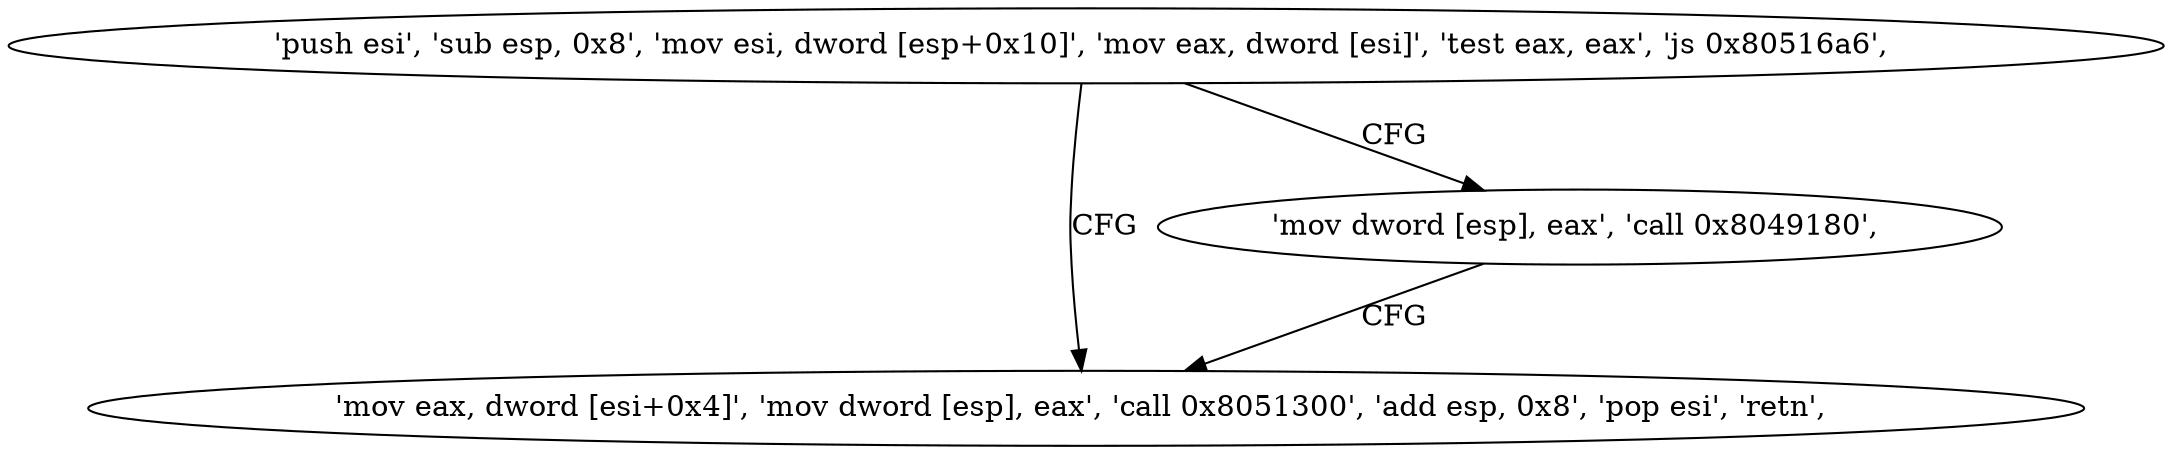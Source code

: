 digraph "func" {
"134551184" [label = "'push esi', 'sub esp, 0x8', 'mov esi, dword [esp+0x10]', 'mov eax, dword [esi]', 'test eax, eax', 'js 0x80516a6', " ]
"134551206" [label = "'mov eax, dword [esi+0x4]', 'mov dword [esp], eax', 'call 0x8051300', 'add esp, 0x8', 'pop esi', 'retn', " ]
"134551198" [label = "'mov dword [esp], eax', 'call 0x8049180', " ]
"134551184" -> "134551206" [ label = "CFG" ]
"134551184" -> "134551198" [ label = "CFG" ]
"134551198" -> "134551206" [ label = "CFG" ]
}
